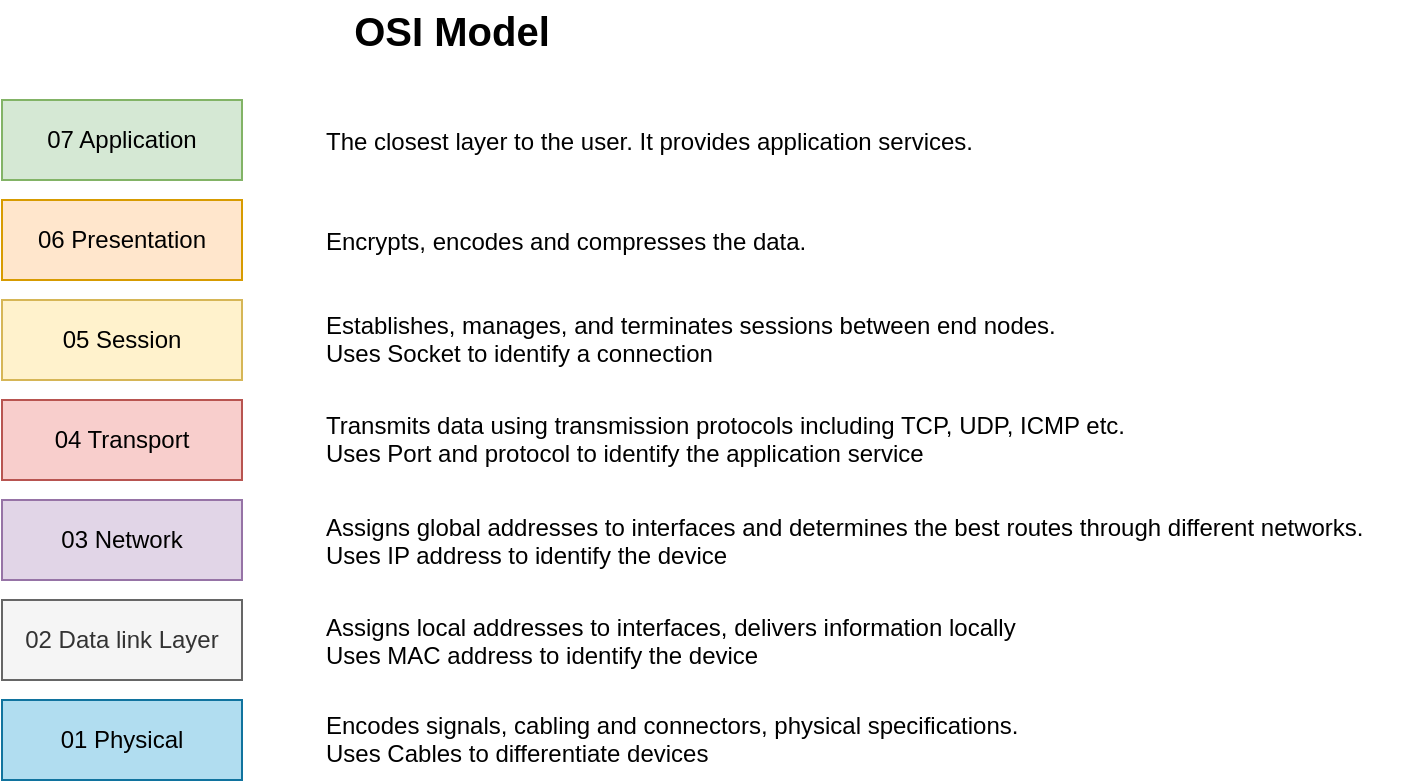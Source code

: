 <mxfile version="26.2.2" pages="4">
  <diagram id="SxVmTMXH6CCZEKWfO9OL" name="OSI_Model">
    <mxGraphModel dx="1236" dy="883" grid="1" gridSize="10" guides="1" tooltips="1" connect="1" arrows="1" fold="1" page="1" pageScale="1" pageWidth="827" pageHeight="1169" math="0" shadow="0">
      <root>
        <mxCell id="0" />
        <mxCell id="1" parent="0" />
        <mxCell id="qI1ZwpuI6k_pMnQJ3d_R-1" value="OSI Model" style="text;html=1;align=center;verticalAlign=middle;whiteSpace=wrap;rounded=0;fontSize=20;fontStyle=1" parent="1" vertex="1">
          <mxGeometry x="280" y="70" width="130" height="30" as="geometry" />
        </mxCell>
        <mxCell id="qI1ZwpuI6k_pMnQJ3d_R-2" value="01 Physical" style="rounded=0;whiteSpace=wrap;html=1;fillColor=#b1ddf0;strokeColor=#10739e;" parent="1" vertex="1">
          <mxGeometry x="120" y="420" width="120" height="40" as="geometry" />
        </mxCell>
        <mxCell id="qI1ZwpuI6k_pMnQJ3d_R-3" value="02 Data link Layer" style="rounded=0;whiteSpace=wrap;html=1;fillColor=#f5f5f5;fontColor=#333333;strokeColor=#666666;" parent="1" vertex="1">
          <mxGeometry x="120" y="370" width="120" height="40" as="geometry" />
        </mxCell>
        <mxCell id="qI1ZwpuI6k_pMnQJ3d_R-4" value="03 Network" style="rounded=0;whiteSpace=wrap;html=1;fillColor=#e1d5e7;strokeColor=#9673a6;" parent="1" vertex="1">
          <mxGeometry x="120" y="320" width="120" height="40" as="geometry" />
        </mxCell>
        <mxCell id="qI1ZwpuI6k_pMnQJ3d_R-5" value="04 Transport" style="rounded=0;whiteSpace=wrap;html=1;fillColor=#f8cecc;strokeColor=#b85450;" parent="1" vertex="1">
          <mxGeometry x="120" y="270" width="120" height="40" as="geometry" />
        </mxCell>
        <mxCell id="qI1ZwpuI6k_pMnQJ3d_R-6" value="05 Session" style="rounded=0;whiteSpace=wrap;html=1;fillColor=#fff2cc;strokeColor=#d6b656;" parent="1" vertex="1">
          <mxGeometry x="120" y="220" width="120" height="40" as="geometry" />
        </mxCell>
        <mxCell id="qI1ZwpuI6k_pMnQJ3d_R-7" value="06 Presentation" style="rounded=0;whiteSpace=wrap;html=1;fillColor=#ffe6cc;strokeColor=#d79b00;" parent="1" vertex="1">
          <mxGeometry x="120" y="170" width="120" height="40" as="geometry" />
        </mxCell>
        <mxCell id="qI1ZwpuI6k_pMnQJ3d_R-8" value="07 Application" style="rounded=0;whiteSpace=wrap;html=1;fillColor=#d5e8d4;strokeColor=#82b366;" parent="1" vertex="1">
          <mxGeometry x="120" y="120" width="120" height="40" as="geometry" />
        </mxCell>
        <mxCell id="qI1ZwpuI6k_pMnQJ3d_R-9" value="&lt;table cellspacing=&quot;0&quot; cellpadding=&quot;0&quot;&gt;&lt;tbody&gt;&lt;tr&gt;&lt;td valign=&quot;top&quot;&gt;&lt;p class=&quot;p1&quot; style=&quot;margin: 0px; font-variant-numeric: normal; font-variant-east-asian: normal; font-variant-alternates: normal; font-size-adjust: none; font-kerning: auto; font-optical-sizing: auto; font-feature-settings: normal; font-variation-settings: normal; font-variant-position: normal; font-variant-emoji: normal; font-stretch: normal; line-height: normal; min-height: 14px;&quot;&gt;&lt;br&gt;&lt;/p&gt;&lt;/td&gt;&lt;td valign=&quot;top&quot;&gt;&lt;p class=&quot;p1&quot; style=&quot;margin: 0px; font-variant-numeric: normal; font-variant-east-asian: normal; font-variant-alternates: normal; font-size-adjust: none; font-kerning: auto; font-optical-sizing: auto; font-feature-settings: normal; font-variation-settings: normal; font-variant-position: normal; font-variant-emoji: normal; font-stretch: normal; line-height: normal; min-height: 14px;&quot;&gt;&lt;br&gt;&lt;/p&gt;&lt;/td&gt;&lt;td valign=&quot;top&quot;&gt;&lt;p class=&quot;p2&quot; style=&quot;margin: 0px; font-variant-numeric: normal; font-variant-east-asian: normal; font-variant-alternates: normal; font-size-adjust: none; font-kerning: auto; font-optical-sizing: auto; font-feature-settings: normal; font-variation-settings: normal; font-variant-position: normal; font-variant-emoji: normal; font-stretch: normal; line-height: normal;&quot;&gt;The closest layer to the user. It provides application services.&lt;/p&gt;&lt;/td&gt;&lt;/tr&gt;&lt;/tbody&gt;&lt;/table&gt;" style="text;html=1;align=left;verticalAlign=middle;resizable=0;points=[];autosize=1;strokeColor=none;fillColor=none;" parent="1" vertex="1">
          <mxGeometry x="280" y="125" width="350" height="30" as="geometry" />
        </mxCell>
        <mxCell id="qI1ZwpuI6k_pMnQJ3d_R-10" value="&lt;table cellspacing=&quot;0&quot; cellpadding=&quot;0&quot;&gt;&lt;tbody&gt;&lt;tr&gt;&lt;td valign=&quot;top&quot;&gt;&lt;p class=&quot;p1&quot; style=&quot;margin: 0px; font-variant-numeric: normal; font-variant-east-asian: normal; font-variant-alternates: normal; font-size-adjust: none; font-kerning: auto; font-optical-sizing: auto; font-feature-settings: normal; font-variation-settings: normal; font-variant-position: normal; font-variant-emoji: normal; font-stretch: normal; line-height: normal; min-height: 14px;&quot;&gt;&lt;br&gt;&lt;/p&gt;&lt;/td&gt;&lt;td valign=&quot;top&quot;&gt;&lt;p class=&quot;p1&quot; style=&quot;margin: 0px; font-variant-numeric: normal; font-variant-east-asian: normal; font-variant-alternates: normal; font-size-adjust: none; font-kerning: auto; font-optical-sizing: auto; font-feature-settings: normal; font-variation-settings: normal; font-variant-position: normal; font-variant-emoji: normal; font-stretch: normal; line-height: normal; min-height: 14px;&quot;&gt;&lt;br&gt;&lt;/p&gt;&lt;/td&gt;&lt;td valign=&quot;top&quot;&gt;&lt;p class=&quot;p2&quot; style=&quot;margin: 0px; font-variant-numeric: normal; font-variant-east-asian: normal; font-variant-alternates: normal; font-size-adjust: none; font-kerning: auto; font-optical-sizing: auto; font-feature-settings: normal; font-variation-settings: normal; font-variant-position: normal; font-variant-emoji: normal; font-stretch: normal; line-height: normal;&quot;&gt;Encrypts, encodes and compresses the data.&lt;/p&gt;&lt;/td&gt;&lt;/tr&gt;&lt;/tbody&gt;&lt;/table&gt;" style="text;html=1;align=left;verticalAlign=middle;resizable=0;points=[];autosize=1;strokeColor=none;fillColor=none;" parent="1" vertex="1">
          <mxGeometry x="280" y="175" width="260" height="30" as="geometry" />
        </mxCell>
        <mxCell id="qI1ZwpuI6k_pMnQJ3d_R-12" value="&lt;table cellspacing=&quot;0&quot; cellpadding=&quot;0&quot;&gt;&lt;tbody&gt;&lt;tr&gt;&lt;td valign=&quot;top&quot;&gt;&lt;p class=&quot;p1&quot; style=&quot;margin: 0px; font-variant-numeric: normal; font-variant-east-asian: normal; font-variant-alternates: normal; font-size-adjust: none; font-kerning: auto; font-optical-sizing: auto; font-feature-settings: normal; font-variation-settings: normal; font-variant-position: normal; font-variant-emoji: normal; font-stretch: normal; line-height: normal; min-height: 14px;&quot;&gt;&lt;br&gt;&lt;/p&gt;&lt;/td&gt;&lt;td valign=&quot;top&quot;&gt;&lt;p class=&quot;p1&quot; style=&quot;margin: 0px; font-variant-numeric: normal; font-variant-east-asian: normal; font-variant-alternates: normal; font-size-adjust: none; font-kerning: auto; font-optical-sizing: auto; font-feature-settings: normal; font-variation-settings: normal; font-variant-position: normal; font-variant-emoji: normal; font-stretch: normal; line-height: normal; min-height: 14px;&quot;&gt;&lt;br&gt;&lt;/p&gt;&lt;/td&gt;&lt;td valign=&quot;top&quot;&gt;&lt;p class=&quot;p2&quot; style=&quot;margin: 0px; font-variant-numeric: normal; font-variant-east-asian: normal; font-variant-alternates: normal; font-size-adjust: none; font-kerning: auto; font-optical-sizing: auto; font-feature-settings: normal; font-variation-settings: normal; font-variant-position: normal; font-variant-emoji: normal; font-stretch: normal; line-height: normal;&quot;&gt;Establishes, manages, and terminates sessions between end nodes.&lt;/p&gt;&lt;/td&gt;&lt;/tr&gt;&lt;/tbody&gt;&lt;/table&gt;Uses Socket to identify a connection" style="text;html=1;align=left;verticalAlign=middle;resizable=0;points=[];autosize=1;strokeColor=none;fillColor=none;" parent="1" vertex="1">
          <mxGeometry x="280" y="220" width="390" height="40" as="geometry" />
        </mxCell>
        <mxCell id="qI1ZwpuI6k_pMnQJ3d_R-13" value="&lt;table cellspacing=&quot;0&quot; cellpadding=&quot;0&quot;&gt;&lt;tbody&gt;&lt;tr&gt;&lt;td valign=&quot;top&quot;&gt;&lt;p class=&quot;p1&quot; style=&quot;margin: 0px; font-variant-numeric: normal; font-variant-east-asian: normal; font-variant-alternates: normal; font-size-adjust: none; font-kerning: auto; font-optical-sizing: auto; font-feature-settings: normal; font-variation-settings: normal; font-variant-position: normal; font-variant-emoji: normal; font-stretch: normal; line-height: normal; min-height: 14px;&quot;&gt;&lt;br&gt;&lt;/p&gt;&lt;/td&gt;&lt;td valign=&quot;top&quot;&gt;&lt;p class=&quot;p1&quot; style=&quot;margin: 0px; font-variant-numeric: normal; font-variant-east-asian: normal; font-variant-alternates: normal; font-size-adjust: none; font-kerning: auto; font-optical-sizing: auto; font-feature-settings: normal; font-variation-settings: normal; font-variant-position: normal; font-variant-emoji: normal; font-stretch: normal; line-height: normal; min-height: 14px;&quot;&gt;&lt;br&gt;&lt;/p&gt;&lt;/td&gt;&lt;td valign=&quot;top&quot;&gt;&lt;p class=&quot;p2&quot; style=&quot;margin: 0px; font-variant-numeric: normal; font-variant-east-asian: normal; font-variant-alternates: normal; font-size-adjust: none; font-kerning: auto; font-optical-sizing: auto; font-feature-settings: normal; font-variation-settings: normal; font-variant-position: normal; font-variant-emoji: normal; font-stretch: normal; line-height: normal;&quot;&gt;Transmits data using transmission protocols including TCP, UDP, ICMP etc.&lt;/p&gt;&lt;/td&gt;&lt;/tr&gt;&lt;/tbody&gt;&lt;/table&gt;Uses Port and protocol to identify the application service" style="text;html=1;align=left;verticalAlign=middle;resizable=0;points=[];autosize=1;strokeColor=none;fillColor=none;" parent="1" vertex="1">
          <mxGeometry x="280" y="270" width="420" height="40" as="geometry" />
        </mxCell>
        <mxCell id="qI1ZwpuI6k_pMnQJ3d_R-14" value="&lt;table cellspacing=&quot;0&quot; cellpadding=&quot;0&quot;&gt;&lt;tbody&gt;&lt;tr&gt;&lt;td valign=&quot;top&quot;&gt;&lt;p class=&quot;p1&quot; style=&quot;margin: 0px; font-variant-numeric: normal; font-variant-east-asian: normal; font-variant-alternates: normal; font-size-adjust: none; font-kerning: auto; font-optical-sizing: auto; font-feature-settings: normal; font-variation-settings: normal; font-variant-position: normal; font-variant-emoji: normal; font-stretch: normal; line-height: normal; min-height: 14px;&quot;&gt;&lt;br&gt;&lt;/p&gt;&lt;/td&gt;&lt;td valign=&quot;top&quot;&gt;&lt;p class=&quot;p1&quot; style=&quot;margin: 0px; font-variant-numeric: normal; font-variant-east-asian: normal; font-variant-alternates: normal; font-size-adjust: none; font-kerning: auto; font-optical-sizing: auto; font-feature-settings: normal; font-variation-settings: normal; font-variant-position: normal; font-variant-emoji: normal; font-stretch: normal; line-height: normal; min-height: 14px;&quot;&gt;&lt;br&gt;&lt;/p&gt;&lt;/td&gt;&lt;td valign=&quot;top&quot;&gt;&lt;p class=&quot;p2&quot; style=&quot;margin: 0px; font-variant-numeric: normal; font-variant-east-asian: normal; font-variant-alternates: normal; font-size-adjust: none; font-kerning: auto; font-optical-sizing: auto; font-feature-settings: normal; font-variation-settings: normal; font-variant-position: normal; font-variant-emoji: normal; font-stretch: normal; line-height: normal;&quot;&gt;Assigns global addresses to interfaces and determines the best routes through different networks.&lt;/p&gt;&lt;p class=&quot;p2&quot; style=&quot;margin: 0px; font-variant-numeric: normal; font-variant-east-asian: normal; font-variant-alternates: normal; font-size-adjust: none; font-kerning: auto; font-optical-sizing: auto; font-feature-settings: normal; font-variation-settings: normal; font-variant-position: normal; font-variant-emoji: normal; font-stretch: normal; line-height: normal;&quot;&gt;Uses IP address to identify the device&lt;/p&gt;&lt;/td&gt;&lt;/tr&gt;&lt;/tbody&gt;&lt;/table&gt;" style="text;html=1;align=left;verticalAlign=middle;resizable=0;points=[];autosize=1;strokeColor=none;fillColor=none;" parent="1" vertex="1">
          <mxGeometry x="280" y="320" width="540" height="40" as="geometry" />
        </mxCell>
        <mxCell id="qI1ZwpuI6k_pMnQJ3d_R-15" value="&lt;table cellspacing=&quot;0&quot; cellpadding=&quot;0&quot;&gt;&lt;tbody&gt;&lt;tr&gt;&lt;td valign=&quot;top&quot;&gt;&lt;p class=&quot;p1&quot; style=&quot;margin: 0px; font-variant-numeric: normal; font-variant-east-asian: normal; font-variant-alternates: normal; font-size-adjust: none; font-kerning: auto; font-optical-sizing: auto; font-feature-settings: normal; font-variation-settings: normal; font-variant-position: normal; font-variant-emoji: normal; font-stretch: normal; line-height: normal; min-height: 14px;&quot;&gt;&lt;br&gt;&lt;/p&gt;&lt;/td&gt;&lt;td valign=&quot;top&quot;&gt;&lt;p class=&quot;p1&quot; style=&quot;margin: 0px; font-variant-numeric: normal; font-variant-east-asian: normal; font-variant-alternates: normal; font-size-adjust: none; font-kerning: auto; font-optical-sizing: auto; font-feature-settings: normal; font-variation-settings: normal; font-variant-position: normal; font-variant-emoji: normal; font-stretch: normal; line-height: normal; min-height: 14px;&quot;&gt;&lt;br&gt;&lt;/p&gt;&lt;/td&gt;&lt;td valign=&quot;top&quot;&gt;&lt;p class=&quot;p2&quot; style=&quot;margin: 0px; font-variant-numeric: normal; font-variant-east-asian: normal; font-variant-alternates: normal; font-size-adjust: none; font-kerning: auto; font-optical-sizing: auto; font-feature-settings: normal; font-variation-settings: normal; font-variant-position: normal; font-variant-emoji: normal; font-stretch: normal; line-height: normal;&quot;&gt;Assigns local addresses to interfaces, delivers information locally&lt;/p&gt;&lt;p class=&quot;p2&quot; style=&quot;margin: 0px; font-variant-numeric: normal; font-variant-east-asian: normal; font-variant-alternates: normal; font-size-adjust: none; font-kerning: auto; font-optical-sizing: auto; font-feature-settings: normal; font-variation-settings: normal; font-variant-position: normal; font-variant-emoji: normal; font-stretch: normal; line-height: normal;&quot;&gt;Uses MAC address to identify the device&lt;/p&gt;&lt;/td&gt;&lt;/tr&gt;&lt;/tbody&gt;&lt;/table&gt;" style="text;html=1;align=left;verticalAlign=middle;resizable=0;points=[];autosize=1;strokeColor=none;fillColor=none;" parent="1" vertex="1">
          <mxGeometry x="280" y="370" width="370" height="40" as="geometry" />
        </mxCell>
        <mxCell id="qI1ZwpuI6k_pMnQJ3d_R-16" value="&lt;table cellspacing=&quot;0&quot; cellpadding=&quot;0&quot;&gt;&lt;tbody&gt;&lt;tr&gt;&lt;td valign=&quot;top&quot;&gt;&lt;p class=&quot;p1&quot; style=&quot;margin: 0px; font-variant-numeric: normal; font-variant-east-asian: normal; font-variant-alternates: normal; font-size-adjust: none; font-kerning: auto; font-optical-sizing: auto; font-feature-settings: normal; font-variation-settings: normal; font-variant-position: normal; font-variant-emoji: normal; font-stretch: normal; line-height: normal; min-height: 14px;&quot;&gt;&lt;br&gt;&lt;/p&gt;&lt;/td&gt;&lt;td valign=&quot;top&quot;&gt;&lt;p class=&quot;p1&quot; style=&quot;margin: 0px; font-variant-numeric: normal; font-variant-east-asian: normal; font-variant-alternates: normal; font-size-adjust: none; font-kerning: auto; font-optical-sizing: auto; font-feature-settings: normal; font-variation-settings: normal; font-variant-position: normal; font-variant-emoji: normal; font-stretch: normal; line-height: normal; min-height: 14px;&quot;&gt;&lt;br&gt;&lt;/p&gt;&lt;/td&gt;&lt;td valign=&quot;top&quot;&gt;&lt;p class=&quot;p2&quot; style=&quot;margin: 0px; font-variant-numeric: normal; font-variant-east-asian: normal; font-variant-alternates: normal; font-size-adjust: none; font-kerning: auto; font-optical-sizing: auto; font-feature-settings: normal; font-variation-settings: normal; font-variant-position: normal; font-variant-emoji: normal; font-stretch: normal; line-height: normal;&quot;&gt;Encodes signals, cabling and connectors, physical specifications.&lt;/p&gt;&lt;/td&gt;&lt;/tr&gt;&lt;/tbody&gt;&lt;/table&gt;Uses Cables to differentiate devices" style="text;html=1;align=left;verticalAlign=middle;resizable=0;points=[];autosize=1;strokeColor=none;fillColor=none;" parent="1" vertex="1">
          <mxGeometry x="280" y="420" width="370" height="40" as="geometry" />
        </mxCell>
      </root>
    </mxGraphModel>
  </diagram>
  <diagram id="CTrhtrRWg5uWvsrbMX3x" name="Network_Layer">
    <mxGraphModel dx="1236" dy="883" grid="1" gridSize="10" guides="1" tooltips="1" connect="1" arrows="1" fold="1" page="1" pageScale="1" pageWidth="827" pageHeight="1169" math="0" shadow="0">
      <root>
        <mxCell id="0" />
        <mxCell id="1" parent="0" />
        <mxCell id="gdcdwHQ8xv402lA2fH-f-15" value="" style="endArrow=classic;startArrow=classic;html=1;rounded=0;" parent="1" edge="1">
          <mxGeometry width="50" height="50" relative="1" as="geometry">
            <mxPoint x="40" y="170" as="sourcePoint" />
            <mxPoint x="360" y="170" as="targetPoint" />
          </mxGeometry>
        </mxCell>
        <mxCell id="hn5J5G4dv3HnB_7YnsiY-16" value="32 bits" style="edgeLabel;html=1;align=center;verticalAlign=middle;resizable=0;points=[];" parent="gdcdwHQ8xv402lA2fH-f-15" vertex="1" connectable="0">
          <mxGeometry x="-0.025" y="2" relative="1" as="geometry">
            <mxPoint as="offset" />
          </mxGeometry>
        </mxCell>
        <mxCell id="gdcdwHQ8xv402lA2fH-f-1" value="" style="swimlane;startSize=0;labelBackgroundColor=none;" parent="1" vertex="1">
          <mxGeometry x="40" y="200" width="320" height="280" as="geometry" />
        </mxCell>
        <mxCell id="gdcdwHQ8xv402lA2fH-f-2" value="Version" style="rounded=0;whiteSpace=wrap;html=1;fontSize=10;labelBackgroundColor=none;" parent="gdcdwHQ8xv402lA2fH-f-1" vertex="1">
          <mxGeometry width="40" height="40" as="geometry" />
        </mxCell>
        <mxCell id="gdcdwHQ8xv402lA2fH-f-3" value="Total length" style="rounded=0;whiteSpace=wrap;html=1;labelBackgroundColor=none;" parent="gdcdwHQ8xv402lA2fH-f-1" vertex="1">
          <mxGeometry x="160" width="160" height="40" as="geometry" />
        </mxCell>
        <mxCell id="gdcdwHQ8xv402lA2fH-f-4" value="Identification" style="rounded=0;whiteSpace=wrap;html=1;labelBackgroundColor=none;" parent="gdcdwHQ8xv402lA2fH-f-1" vertex="1">
          <mxGeometry y="40" width="160" height="40" as="geometry" />
        </mxCell>
        <mxCell id="gdcdwHQ8xv402lA2fH-f-5" value="Time to Live" style="rounded=0;whiteSpace=wrap;html=1;labelBackgroundColor=none;" parent="gdcdwHQ8xv402lA2fH-f-1" vertex="1">
          <mxGeometry y="80" width="80" height="40" as="geometry" />
        </mxCell>
        <mxCell id="gdcdwHQ8xv402lA2fH-f-14" value="Data" style="rounded=0;whiteSpace=wrap;html=1;labelBackgroundColor=none;" parent="gdcdwHQ8xv402lA2fH-f-1" vertex="1">
          <mxGeometry y="240" width="320" height="40" as="geometry" />
        </mxCell>
        <mxCell id="gdcdwHQ8xv402lA2fH-f-17" value="IHL" style="rounded=0;whiteSpace=wrap;html=1;fontSize=10;labelBackgroundColor=none;" parent="1" vertex="1">
          <mxGeometry x="80" y="200" width="40" height="40" as="geometry" />
        </mxCell>
        <mxCell id="gdcdwHQ8xv402lA2fH-f-18" value="Type of service" style="rounded=0;whiteSpace=wrap;html=1;fontSize=12;labelBackgroundColor=none;" parent="1" vertex="1">
          <mxGeometry x="120" y="200" width="80" height="40" as="geometry" />
        </mxCell>
        <mxCell id="gdcdwHQ8xv402lA2fH-f-19" value="Fragmentation Offset" style="rounded=0;whiteSpace=wrap;html=1;labelBackgroundColor=none;" parent="1" vertex="1">
          <mxGeometry x="230" y="240" width="130" height="40" as="geometry" />
        </mxCell>
        <mxCell id="gdcdwHQ8xv402lA2fH-f-20" value="Flags" style="rounded=0;whiteSpace=wrap;html=1;fontSize=10;labelBackgroundColor=none;" parent="1" vertex="1">
          <mxGeometry x="200" y="240" width="30" height="40" as="geometry" />
        </mxCell>
        <mxCell id="gdcdwHQ8xv402lA2fH-f-21" value="Protocol" style="rounded=0;whiteSpace=wrap;html=1;labelBackgroundColor=none;" parent="1" vertex="1">
          <mxGeometry x="120" y="280" width="80" height="40" as="geometry" />
        </mxCell>
        <mxCell id="gdcdwHQ8xv402lA2fH-f-22" value="Header Checksum" style="rounded=0;whiteSpace=wrap;html=1;labelBackgroundColor=none;" parent="1" vertex="1">
          <mxGeometry x="200" y="280" width="160" height="40" as="geometry" />
        </mxCell>
        <mxCell id="gdcdwHQ8xv402lA2fH-f-23" value="Source Address" style="rounded=0;whiteSpace=wrap;html=1;labelBackgroundColor=none;" parent="1" vertex="1">
          <mxGeometry x="40" y="320" width="320" height="40" as="geometry" />
        </mxCell>
        <mxCell id="gdcdwHQ8xv402lA2fH-f-24" value="Destination Address" style="rounded=0;whiteSpace=wrap;html=1;labelBackgroundColor=none;" parent="1" vertex="1">
          <mxGeometry x="40" y="360" width="320" height="40" as="geometry" />
        </mxCell>
        <mxCell id="gdcdwHQ8xv402lA2fH-f-25" value="Options" style="rounded=0;whiteSpace=wrap;html=1;labelBackgroundColor=none;" parent="1" vertex="1">
          <mxGeometry x="40" y="400" width="320" height="40" as="geometry" />
        </mxCell>
        <mxCell id="gdcdwHQ8xv402lA2fH-f-26" value="Padding" style="rounded=0;whiteSpace=wrap;html=1;labelBackgroundColor=none;" parent="1" vertex="1">
          <mxGeometry x="300" y="400" width="60" height="40" as="geometry" />
        </mxCell>
        <mxCell id="hn5J5G4dv3HnB_7YnsiY-3" value="" style="image;aspect=fixed;html=1;points=[];align=center;fontSize=12;image=img/lib/azure2/integration/App_Configuration.svg;labelBackgroundColor=none;" parent="1" vertex="1">
          <mxGeometry x="720" y="206" width="64" height="68" as="geometry" />
        </mxCell>
        <mxCell id="hn5J5G4dv3HnB_7YnsiY-4" value="" style="image;aspect=fixed;html=1;points=[];align=center;fontSize=12;image=img/lib/azure2/app_services/Search_Services.svg;labelBackgroundColor=none;" parent="1" vertex="1">
          <mxGeometry x="720" y="300" width="72" height="52" as="geometry" />
        </mxCell>
        <mxCell id="hn5J5G4dv3HnB_7YnsiY-5" value="" style="image;aspect=fixed;html=1;points=[];align=center;fontSize=12;image=img/lib/azure2/other/App_Compliance_Automation.svg;labelBackgroundColor=none;" parent="1" vertex="1">
          <mxGeometry x="718" y="380" width="68" height="49.48" as="geometry" />
        </mxCell>
        <mxCell id="hn5J5G4dv3HnB_7YnsiY-9" value="" style="edgeStyle=orthogonalEdgeStyle;rounded=0;orthogonalLoop=1;jettySize=auto;html=1;" parent="1" source="hn5J5G4dv3HnB_7YnsiY-7" target="hn5J5G4dv3HnB_7YnsiY-8" edge="1">
          <mxGeometry relative="1" as="geometry" />
        </mxCell>
        <mxCell id="hn5J5G4dv3HnB_7YnsiY-7" value="User" style="html=1;verticalLabelPosition=bottom;align=center;labelBackgroundColor=#ffffff;verticalAlign=top;strokeWidth=2;strokeColor=#0080F0;shadow=0;dashed=0;shape=mxgraph.ios7.icons.user;" parent="1" vertex="1">
          <mxGeometry x="430" y="310.9" width="30" height="30" as="geometry" />
        </mxCell>
        <mxCell id="hn5J5G4dv3HnB_7YnsiY-12" style="edgeStyle=orthogonalEdgeStyle;rounded=0;orthogonalLoop=1;jettySize=auto;html=1;" parent="1" source="hn5J5G4dv3HnB_7YnsiY-8" target="hn5J5G4dv3HnB_7YnsiY-4" edge="1">
          <mxGeometry relative="1" as="geometry" />
        </mxCell>
        <mxCell id="hn5J5G4dv3HnB_7YnsiY-13" value="192.168.0.2" style="edgeLabel;html=1;align=center;verticalAlign=middle;resizable=0;points=[];" parent="hn5J5G4dv3HnB_7YnsiY-12" vertex="1" connectable="0">
          <mxGeometry x="0.231" y="2" relative="1" as="geometry">
            <mxPoint x="-19" y="2" as="offset" />
          </mxGeometry>
        </mxCell>
        <mxCell id="hn5J5G4dv3HnB_7YnsiY-8" value="Switch" style="points=[];aspect=fixed;html=1;align=center;shadow=0;dashed=0;fillColor=#FF6A00;strokeColor=none;shape=mxgraph.alibaba_cloud.nlb_network_load_balancer_01;labelPosition=center;verticalLabelPosition=bottom;verticalAlign=top;" parent="1" vertex="1">
          <mxGeometry x="540" y="305.9" width="47.4" height="40.2" as="geometry" />
        </mxCell>
        <mxCell id="hn5J5G4dv3HnB_7YnsiY-10" style="edgeStyle=orthogonalEdgeStyle;rounded=0;orthogonalLoop=1;jettySize=auto;html=1;entryX=-0.016;entryY=0.235;entryDx=0;entryDy=0;entryPerimeter=0;exitX=0.464;exitY=-0.047;exitDx=0;exitDy=0;exitPerimeter=0;" parent="1" source="hn5J5G4dv3HnB_7YnsiY-8" target="hn5J5G4dv3HnB_7YnsiY-3" edge="1">
          <mxGeometry relative="1" as="geometry">
            <Array as="points">
              <mxPoint x="560" y="304" />
              <mxPoint x="560" y="222" />
            </Array>
          </mxGeometry>
        </mxCell>
        <mxCell id="hn5J5G4dv3HnB_7YnsiY-14" value="192.168.0.1" style="edgeLabel;html=1;align=center;verticalAlign=middle;resizable=0;points=[];" parent="hn5J5G4dv3HnB_7YnsiY-10" vertex="1" connectable="0">
          <mxGeometry x="0.342" y="1" relative="1" as="geometry">
            <mxPoint as="offset" />
          </mxGeometry>
        </mxCell>
        <mxCell id="hn5J5G4dv3HnB_7YnsiY-11" style="edgeStyle=orthogonalEdgeStyle;rounded=0;orthogonalLoop=1;jettySize=auto;html=1;entryX=-0.015;entryY=0.829;entryDx=0;entryDy=0;entryPerimeter=0;exitX=0.485;exitY=0.848;exitDx=0;exitDy=0;exitPerimeter=0;" parent="1" source="hn5J5G4dv3HnB_7YnsiY-8" target="hn5J5G4dv3HnB_7YnsiY-5" edge="1">
          <mxGeometry relative="1" as="geometry">
            <Array as="points">
              <mxPoint x="560" y="340" />
              <mxPoint x="560" y="421" />
            </Array>
          </mxGeometry>
        </mxCell>
        <mxCell id="hn5J5G4dv3HnB_7YnsiY-15" value="192.168.0.3" style="edgeLabel;html=1;align=center;verticalAlign=middle;resizable=0;points=[];" parent="hn5J5G4dv3HnB_7YnsiY-11" vertex="1" connectable="0">
          <mxGeometry x="0.369" y="-2" relative="1" as="geometry">
            <mxPoint y="-3" as="offset" />
          </mxGeometry>
        </mxCell>
      </root>
    </mxGraphModel>
  </diagram>
  <diagram name="Transport_Layer" id="wHnsvWOTi9qYwl_f9kG5">
    <mxGraphModel dx="1236" dy="883" grid="1" gridSize="10" guides="1" tooltips="1" connect="1" arrows="1" fold="1" page="1" pageScale="1" pageWidth="827" pageHeight="1169" math="0" shadow="0">
      <root>
        <mxCell id="0" />
        <mxCell id="1" parent="0" />
        <mxCell id="9YH31FfPSySo6_Xfad1T-1" value="" style="swimlane;startSize=0;" parent="1" vertex="1">
          <mxGeometry x="40" y="200" width="320" height="280" as="geometry" />
        </mxCell>
        <mxCell id="9YH31FfPSySo6_Xfad1T-2" value="Source Port" style="rounded=0;whiteSpace=wrap;html=1;" parent="9YH31FfPSySo6_Xfad1T-1" vertex="1">
          <mxGeometry width="160" height="40" as="geometry" />
        </mxCell>
        <mxCell id="9YH31FfPSySo6_Xfad1T-3" value="Destination Port" style="rounded=0;whiteSpace=wrap;html=1;" parent="9YH31FfPSySo6_Xfad1T-1" vertex="1">
          <mxGeometry x="160" width="160" height="40" as="geometry" />
        </mxCell>
        <mxCell id="9YH31FfPSySo6_Xfad1T-4" value="Sequence Number" style="rounded=0;whiteSpace=wrap;html=1;" parent="9YH31FfPSySo6_Xfad1T-1" vertex="1">
          <mxGeometry y="40" width="320" height="40" as="geometry" />
        </mxCell>
        <mxCell id="9YH31FfPSySo6_Xfad1T-5" value="Acknowledgement Number" style="rounded=0;whiteSpace=wrap;html=1;" parent="9YH31FfPSySo6_Xfad1T-1" vertex="1">
          <mxGeometry y="80" width="320" height="40" as="geometry" />
        </mxCell>
        <mxCell id="9YH31FfPSySo6_Xfad1T-6" value="Data Offset" style="rounded=0;whiteSpace=wrap;html=1;" parent="9YH31FfPSySo6_Xfad1T-1" vertex="1">
          <mxGeometry y="120" width="40" height="40" as="geometry" />
        </mxCell>
        <mxCell id="9YH31FfPSySo6_Xfad1T-7" value="Reserved" style="rounded=0;whiteSpace=wrap;html=1;fontSize=10;" parent="9YH31FfPSySo6_Xfad1T-1" vertex="1">
          <mxGeometry x="40" y="120" width="50" height="40" as="geometry" />
        </mxCell>
        <mxCell id="9YH31FfPSySo6_Xfad1T-8" value="Flags" style="rounded=0;whiteSpace=wrap;html=1;" parent="9YH31FfPSySo6_Xfad1T-1" vertex="1">
          <mxGeometry x="90" y="120" width="70" height="40" as="geometry" />
        </mxCell>
        <mxCell id="9YH31FfPSySo6_Xfad1T-9" value="Window(Sliding window)" style="rounded=0;whiteSpace=wrap;html=1;" parent="9YH31FfPSySo6_Xfad1T-1" vertex="1">
          <mxGeometry x="160" y="120" width="160" height="40" as="geometry" />
        </mxCell>
        <mxCell id="9YH31FfPSySo6_Xfad1T-10" value="Checksum" style="rounded=0;whiteSpace=wrap;html=1;" parent="9YH31FfPSySo6_Xfad1T-1" vertex="1">
          <mxGeometry y="160" width="160" height="40" as="geometry" />
        </mxCell>
        <mxCell id="9YH31FfPSySo6_Xfad1T-11" value="Urgent Pointer" style="rounded=0;whiteSpace=wrap;html=1;" parent="9YH31FfPSySo6_Xfad1T-1" vertex="1">
          <mxGeometry x="160" y="160" width="160" height="40" as="geometry" />
        </mxCell>
        <mxCell id="9YH31FfPSySo6_Xfad1T-12" value="Options" style="rounded=0;whiteSpace=wrap;html=1;" parent="9YH31FfPSySo6_Xfad1T-1" vertex="1">
          <mxGeometry y="200" width="230" height="40" as="geometry" />
        </mxCell>
        <mxCell id="9YH31FfPSySo6_Xfad1T-13" value="Padding" style="rounded=0;whiteSpace=wrap;html=1;" parent="9YH31FfPSySo6_Xfad1T-1" vertex="1">
          <mxGeometry x="230" y="200" width="90" height="40" as="geometry" />
        </mxCell>
        <mxCell id="9YH31FfPSySo6_Xfad1T-14" value="Data" style="rounded=0;whiteSpace=wrap;html=1;" parent="9YH31FfPSySo6_Xfad1T-1" vertex="1">
          <mxGeometry y="240" width="320" height="40" as="geometry" />
        </mxCell>
        <mxCell id="7PX-bcvhu7snEIKE-FVV-1" value="" style="endArrow=classic;startArrow=classic;html=1;rounded=0;" parent="1" edge="1">
          <mxGeometry width="50" height="50" relative="1" as="geometry">
            <mxPoint x="40" y="170" as="sourcePoint" />
            <mxPoint x="360" y="170" as="targetPoint" />
          </mxGeometry>
        </mxCell>
        <mxCell id="7PX-bcvhu7snEIKE-FVV-2" value="32 bits" style="edgeLabel;html=1;align=center;verticalAlign=middle;resizable=0;points=[];" parent="7PX-bcvhu7snEIKE-FVV-1" vertex="1" connectable="0">
          <mxGeometry x="-0.013" y="1" relative="1" as="geometry">
            <mxPoint as="offset" />
          </mxGeometry>
        </mxCell>
        <mxCell id="6BAqu7RrTac_rMjelcRz-4" value="" style="edgeStyle=orthogonalEdgeStyle;rounded=0;orthogonalLoop=1;jettySize=auto;html=1;" parent="1" source="6BAqu7RrTac_rMjelcRz-5" target="6BAqu7RrTac_rMjelcRz-8" edge="1">
          <mxGeometry relative="1" as="geometry" />
        </mxCell>
        <mxCell id="6BAqu7RrTac_rMjelcRz-5" value="User" style="html=1;verticalLabelPosition=bottom;align=center;labelBackgroundColor=#ffffff;verticalAlign=top;strokeWidth=2;strokeColor=#0080F0;shadow=0;dashed=0;shape=mxgraph.ios7.icons.user;" parent="1" vertex="1">
          <mxGeometry x="420" y="310.9" width="30" height="30" as="geometry" />
        </mxCell>
        <mxCell id="6BAqu7RrTac_rMjelcRz-6" style="edgeStyle=orthogonalEdgeStyle;rounded=0;orthogonalLoop=1;jettySize=auto;html=1;" parent="1" source="6BAqu7RrTac_rMjelcRz-8" target="6BAqu7RrTac_rMjelcRz-2" edge="1">
          <mxGeometry relative="1" as="geometry" />
        </mxCell>
        <mxCell id="6BAqu7RrTac_rMjelcRz-7" value="192.168.0.1:8081" style="edgeLabel;html=1;align=center;verticalAlign=middle;resizable=0;points=[];" parent="6BAqu7RrTac_rMjelcRz-6" vertex="1" connectable="0">
          <mxGeometry x="0.231" y="2" relative="1" as="geometry">
            <mxPoint x="-19" y="2" as="offset" />
          </mxGeometry>
        </mxCell>
        <mxCell id="6BAqu7RrTac_rMjelcRz-8" value="Switch" style="points=[];aspect=fixed;html=1;align=center;shadow=0;dashed=0;fillColor=#FF6A00;strokeColor=none;shape=mxgraph.alibaba_cloud.nlb_network_load_balancer_01;labelPosition=center;verticalLabelPosition=bottom;verticalAlign=top;" parent="1" vertex="1">
          <mxGeometry x="490" y="305.9" width="47.4" height="40.2" as="geometry" />
        </mxCell>
        <mxCell id="6BAqu7RrTac_rMjelcRz-9" style="edgeStyle=orthogonalEdgeStyle;rounded=0;orthogonalLoop=1;jettySize=auto;html=1;entryX=-0.016;entryY=0.235;entryDx=0;entryDy=0;entryPerimeter=0;exitX=0.464;exitY=-0.047;exitDx=0;exitDy=0;exitPerimeter=0;" parent="1" source="6BAqu7RrTac_rMjelcRz-8" target="6BAqu7RrTac_rMjelcRz-1" edge="1">
          <mxGeometry relative="1" as="geometry">
            <Array as="points">
              <mxPoint x="510" y="304" />
              <mxPoint x="510" y="222" />
            </Array>
          </mxGeometry>
        </mxCell>
        <mxCell id="6BAqu7RrTac_rMjelcRz-10" value="192.168.0.1:8080" style="edgeLabel;html=1;align=center;verticalAlign=middle;resizable=0;points=[];" parent="6BAqu7RrTac_rMjelcRz-9" vertex="1" connectable="0">
          <mxGeometry x="0.342" y="1" relative="1" as="geometry">
            <mxPoint as="offset" />
          </mxGeometry>
        </mxCell>
        <mxCell id="6BAqu7RrTac_rMjelcRz-11" style="edgeStyle=orthogonalEdgeStyle;rounded=0;orthogonalLoop=1;jettySize=auto;html=1;entryX=-0.015;entryY=0.829;entryDx=0;entryDy=0;entryPerimeter=0;exitX=0.485;exitY=0.848;exitDx=0;exitDy=0;exitPerimeter=0;" parent="1" source="6BAqu7RrTac_rMjelcRz-8" target="6BAqu7RrTac_rMjelcRz-3" edge="1">
          <mxGeometry relative="1" as="geometry">
            <Array as="points">
              <mxPoint x="510" y="340" />
              <mxPoint x="510" y="421" />
            </Array>
          </mxGeometry>
        </mxCell>
        <mxCell id="6BAqu7RrTac_rMjelcRz-12" value="192.168.0.1:8082" style="edgeLabel;html=1;align=center;verticalAlign=middle;resizable=0;points=[];" parent="6BAqu7RrTac_rMjelcRz-11" vertex="1" connectable="0">
          <mxGeometry x="0.369" y="-2" relative="1" as="geometry">
            <mxPoint y="-3" as="offset" />
          </mxGeometry>
        </mxCell>
        <mxCell id="6BAqu7RrTac_rMjelcRz-13" value="" style="swimlane;startSize=0;" parent="1" vertex="1">
          <mxGeometry x="690" y="190" width="100" height="250" as="geometry" />
        </mxCell>
        <mxCell id="6BAqu7RrTac_rMjelcRz-1" value="" style="image;aspect=fixed;html=1;points=[];align=center;fontSize=12;image=img/lib/azure2/integration/App_Configuration.svg;labelBackgroundColor=none;" parent="6BAqu7RrTac_rMjelcRz-13" vertex="1">
          <mxGeometry x="15" y="16" width="64" height="68" as="geometry" />
        </mxCell>
        <mxCell id="6BAqu7RrTac_rMjelcRz-2" value="" style="image;aspect=fixed;html=1;points=[];align=center;fontSize=12;image=img/lib/azure2/app_services/Search_Services.svg;labelBackgroundColor=none;" parent="6BAqu7RrTac_rMjelcRz-13" vertex="1">
          <mxGeometry x="15" y="110" width="72" height="52" as="geometry" />
        </mxCell>
        <mxCell id="6BAqu7RrTac_rMjelcRz-3" value="" style="image;aspect=fixed;html=1;points=[];align=center;fontSize=12;image=img/lib/azure2/other/App_Compliance_Automation.svg;labelBackgroundColor=none;" parent="6BAqu7RrTac_rMjelcRz-13" vertex="1">
          <mxGeometry x="13" y="190" width="68" height="49.48" as="geometry" />
        </mxCell>
      </root>
    </mxGraphModel>
  </diagram>
  <diagram id="aUAqEcj0ExIZhJPRnzbM" name="Application_Layer">
    <mxGraphModel dx="1236" dy="883" grid="1" gridSize="10" guides="1" tooltips="1" connect="1" arrows="1" fold="1" page="1" pageScale="1" pageWidth="827" pageHeight="1169" math="0" shadow="0">
      <root>
        <mxCell id="0" />
        <mxCell id="1" parent="0" />
        <mxCell id="rb23vPM2i9jnqXFiSwd0-1" value="" style="edgeStyle=orthogonalEdgeStyle;rounded=0;orthogonalLoop=1;jettySize=auto;html=1;" parent="1" source="rb23vPM2i9jnqXFiSwd0-2" target="rb23vPM2i9jnqXFiSwd0-14" edge="1">
          <mxGeometry relative="1" as="geometry">
            <mxPoint x="270" y="326" as="targetPoint" />
          </mxGeometry>
        </mxCell>
        <mxCell id="rb23vPM2i9jnqXFiSwd0-2" value="User" style="html=1;verticalLabelPosition=bottom;align=center;labelBackgroundColor=#ffffff;verticalAlign=top;strokeWidth=2;strokeColor=#0080F0;shadow=0;dashed=0;shape=mxgraph.ios7.icons.user;" parent="1" vertex="1">
          <mxGeometry x="200" y="310.9" width="30" height="30" as="geometry" />
        </mxCell>
        <mxCell id="rb23vPM2i9jnqXFiSwd0-3" style="edgeStyle=orthogonalEdgeStyle;rounded=0;orthogonalLoop=1;jettySize=auto;html=1;exitX=0.579;exitY=0.528;exitDx=0;exitDy=0;exitPerimeter=0;" parent="1" source="rb23vPM2i9jnqXFiSwd0-14" target="rb23vPM2i9jnqXFiSwd0-12" edge="1">
          <mxGeometry relative="1" as="geometry">
            <mxPoint x="317.4" y="326" as="sourcePoint" />
          </mxGeometry>
        </mxCell>
        <mxCell id="rb23vPM2i9jnqXFiSwd0-4" value="192.168.0.2:8080" style="edgeLabel;html=1;align=center;verticalAlign=middle;resizable=0;points=[];" parent="rb23vPM2i9jnqXFiSwd0-3" vertex="1" connectable="0">
          <mxGeometry x="0.231" y="2" relative="1" as="geometry">
            <mxPoint x="-19" y="2" as="offset" />
          </mxGeometry>
        </mxCell>
        <mxCell id="rb23vPM2i9jnqXFiSwd0-6" style="edgeStyle=orthogonalEdgeStyle;rounded=0;orthogonalLoop=1;jettySize=auto;html=1;entryX=-0.016;entryY=0.235;entryDx=0;entryDy=0;entryPerimeter=0;exitX=0.464;exitY=-0.047;exitDx=0;exitDy=0;exitPerimeter=0;" parent="1" target="rb23vPM2i9jnqXFiSwd0-11" edge="1">
          <mxGeometry relative="1" as="geometry">
            <Array as="points">
              <mxPoint x="292" y="290" />
              <mxPoint x="290" y="290" />
              <mxPoint x="290" y="222" />
            </Array>
            <mxPoint x="291.994" y="304.011" as="sourcePoint" />
          </mxGeometry>
        </mxCell>
        <mxCell id="rb23vPM2i9jnqXFiSwd0-7" value="192.168.0.1:8080" style="edgeLabel;html=1;align=center;verticalAlign=middle;resizable=0;points=[];" parent="rb23vPM2i9jnqXFiSwd0-6" vertex="1" connectable="0">
          <mxGeometry x="0.342" y="1" relative="1" as="geometry">
            <mxPoint as="offset" />
          </mxGeometry>
        </mxCell>
        <mxCell id="rb23vPM2i9jnqXFiSwd0-10" value="" style="swimlane;startSize=0;" parent="1" vertex="1">
          <mxGeometry x="480" y="290" width="100" height="150" as="geometry" />
        </mxCell>
        <mxCell id="rb23vPM2i9jnqXFiSwd0-12" value="" style="image;aspect=fixed;html=1;points=[];align=center;fontSize=12;image=img/lib/azure2/app_services/Search_Services.svg;labelBackgroundColor=none;" parent="rb23vPM2i9jnqXFiSwd0-10" vertex="1">
          <mxGeometry x="15" y="10" width="72" height="52" as="geometry" />
        </mxCell>
        <mxCell id="rb23vPM2i9jnqXFiSwd0-13" value="" style="image;aspect=fixed;html=1;points=[];align=center;fontSize=12;image=img/lib/azure2/other/App_Compliance_Automation.svg;labelBackgroundColor=none;" parent="rb23vPM2i9jnqXFiSwd0-10" vertex="1">
          <mxGeometry x="13" y="90" width="68" height="49.48" as="geometry" />
        </mxCell>
        <mxCell id="rb23vPM2i9jnqXFiSwd0-11" value="" style="image;aspect=fixed;html=1;points=[];align=center;fontSize=12;image=img/lib/azure2/integration/App_Configuration.svg;labelBackgroundColor=none;" parent="1" vertex="1">
          <mxGeometry x="490" y="205" width="64" height="68" as="geometry" />
        </mxCell>
        <mxCell id="rb23vPM2i9jnqXFiSwd0-15" style="edgeStyle=orthogonalEdgeStyle;rounded=0;orthogonalLoop=1;jettySize=auto;html=1;" parent="1" source="rb23vPM2i9jnqXFiSwd0-14" target="rb23vPM2i9jnqXFiSwd0-13" edge="1">
          <mxGeometry relative="1" as="geometry">
            <Array as="points">
              <mxPoint x="298" y="420" />
            </Array>
          </mxGeometry>
        </mxCell>
        <mxCell id="rb23vPM2i9jnqXFiSwd0-16" value="192.168.0.2:8081" style="edgeLabel;html=1;align=center;verticalAlign=middle;resizable=0;points=[];" parent="rb23vPM2i9jnqXFiSwd0-15" vertex="1" connectable="0">
          <mxGeometry x="0.233" relative="1" as="geometry">
            <mxPoint as="offset" />
          </mxGeometry>
        </mxCell>
        <mxCell id="rb23vPM2i9jnqXFiSwd0-14" value="Proxy Server" style="shadow=0;dashed=0;html=1;strokeColor=none;fillColor=#4495D1;labelPosition=center;verticalLabelPosition=bottom;verticalAlign=top;align=center;outlineConnect=0;shape=mxgraph.veeam.proxy_server;" parent="1" vertex="1">
          <mxGeometry x="260" y="290" width="76" height="72" as="geometry" />
        </mxCell>
      </root>
    </mxGraphModel>
  </diagram>
</mxfile>
